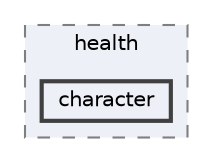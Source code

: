 digraph "techstorm/health/character"
{
 // LATEX_PDF_SIZE
  bgcolor="transparent";
  edge [fontname=Helvetica,fontsize=10,labelfontname=Helvetica,labelfontsize=10];
  node [fontname=Helvetica,fontsize=10,shape=box,height=0.2,width=0.4];
  compound=true
  subgraph clusterdir_91ecdcb7f99e0c63f5883172079dabff {
    graph [ bgcolor="#edf0f7", pencolor="grey50", label="health", fontname=Helvetica,fontsize=10 style="filled,dashed", URL="dir_91ecdcb7f99e0c63f5883172079dabff.html",tooltip=""]
  dir_c8b556ca9f92e64818d1b14bb11d629f [label="character", fillcolor="#edf0f7", color="grey25", style="filled,bold", URL="dir_c8b556ca9f92e64818d1b14bb11d629f.html",tooltip=""];
  }
}
